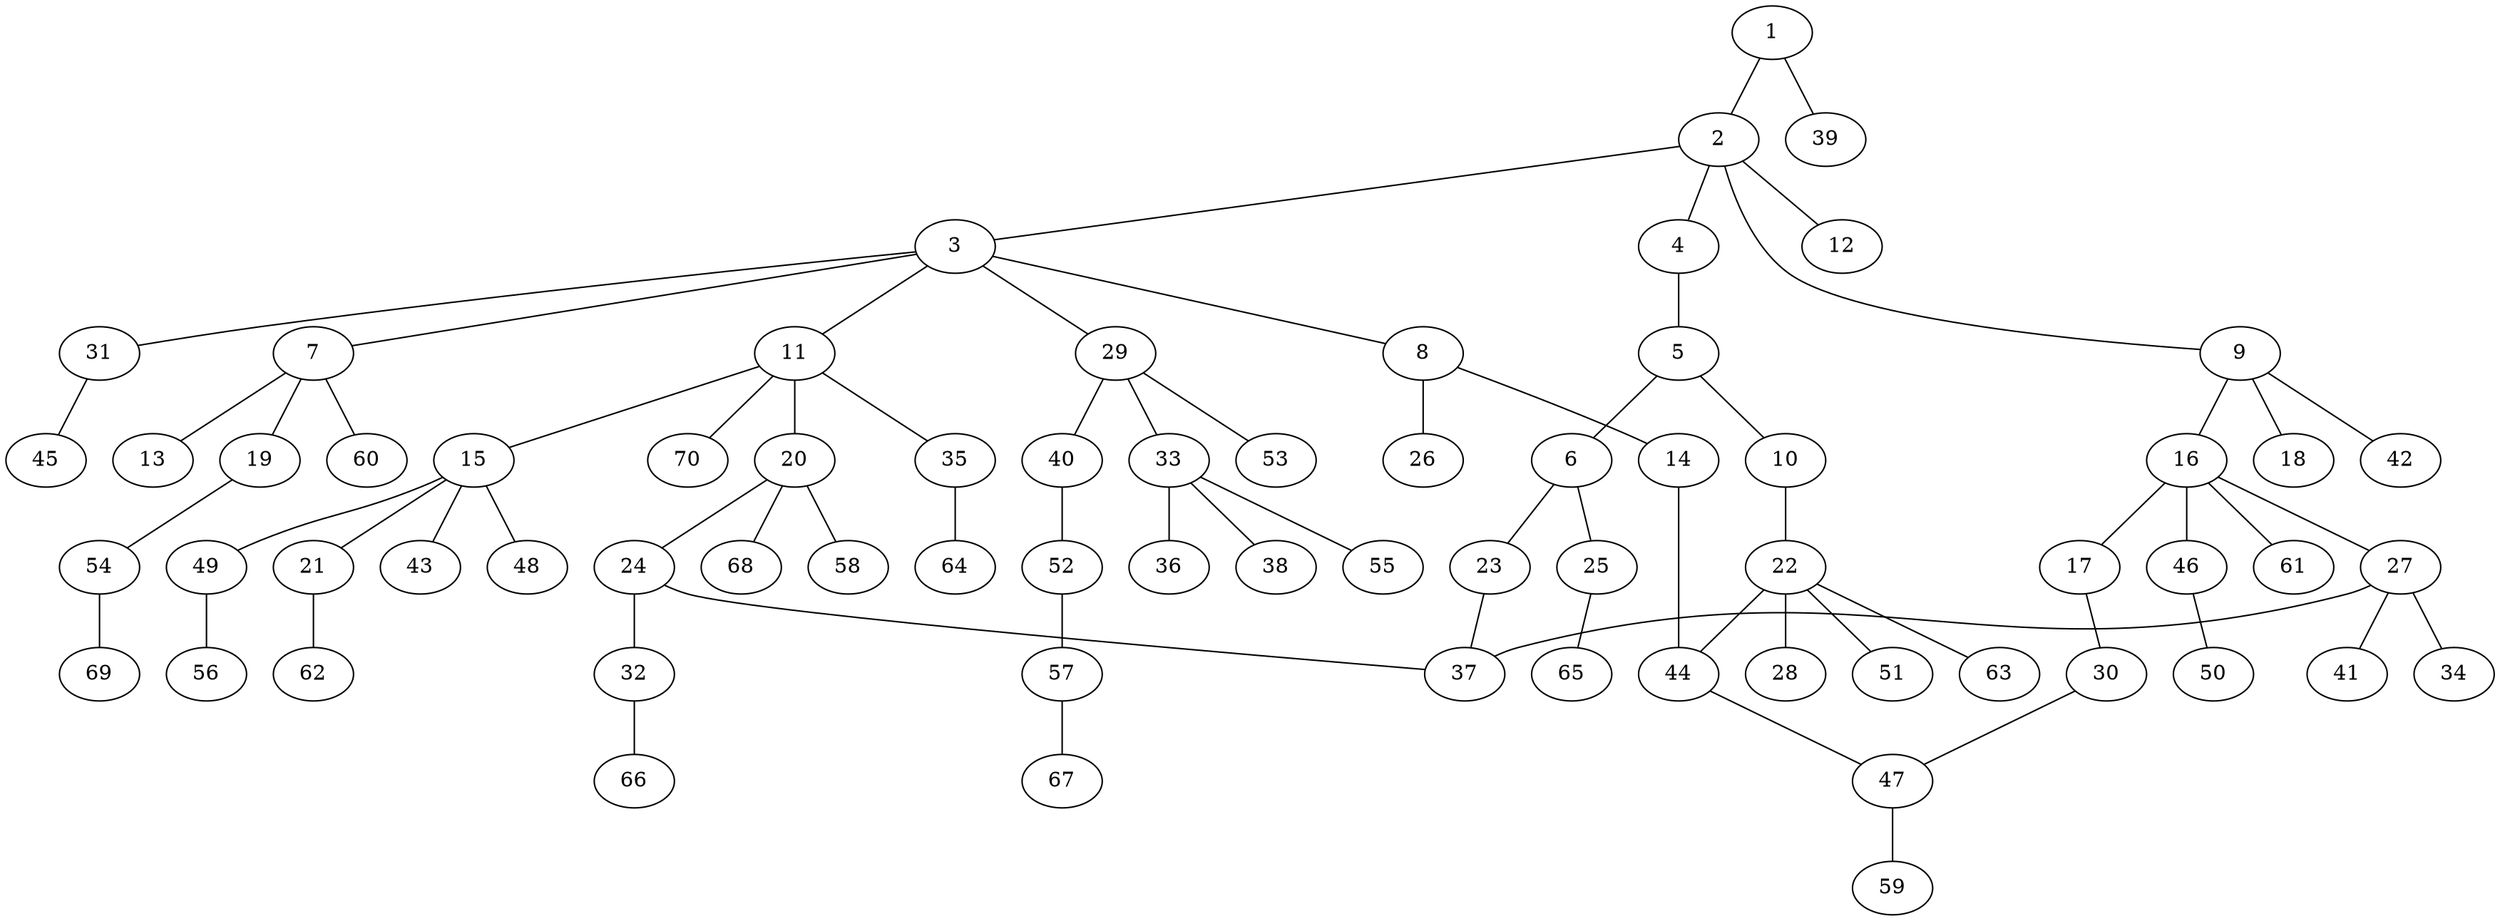 graph graphname {1--2
1--39
2--3
2--4
2--9
2--12
3--7
3--8
3--11
3--29
3--31
4--5
5--6
5--10
6--23
6--25
7--13
7--19
7--60
8--14
8--26
9--16
9--18
9--42
10--22
11--15
11--20
11--35
11--70
14--44
15--21
15--43
15--48
15--49
16--17
16--27
16--46
16--61
17--30
19--54
20--24
20--58
20--68
21--62
22--28
22--44
22--51
22--63
23--37
24--32
24--37
25--65
27--34
27--37
27--41
29--33
29--40
29--53
30--47
31--45
32--66
33--36
33--38
33--55
35--64
40--52
44--47
46--50
47--59
49--56
52--57
54--69
57--67
}